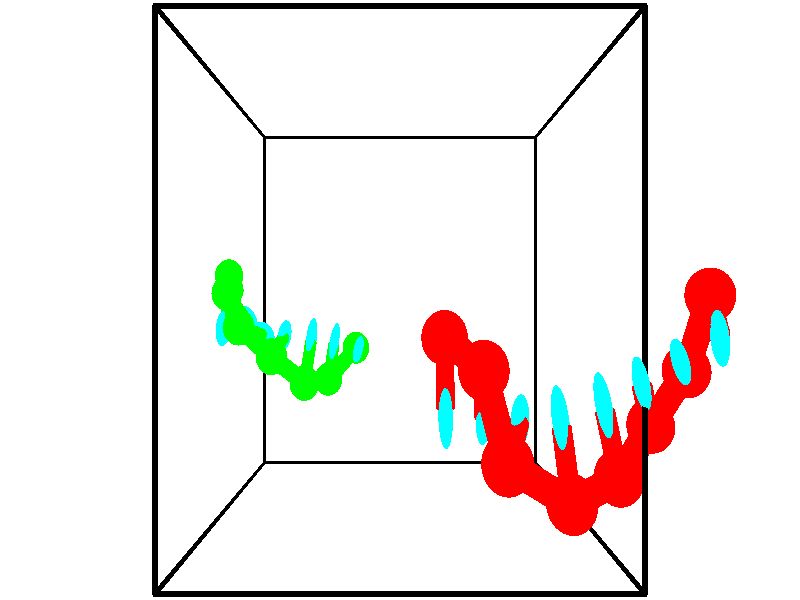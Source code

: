 // switches for output
#declare DRAW_BASES = 1; // possible values are 0, 1; only relevant for DNA ribbons
#declare DRAW_BASES_TYPE = 3; // possible values are 1, 2, 3; only relevant for DNA ribbons
#declare DRAW_FOG = 0; // set to 1 to enable fog

#include "colors.inc"

#include "transforms.inc"
background { rgb <1, 1, 1>}

#default {
   normal{
       ripples 0.25
       frequency 0.20
       turbulence 0.2
       lambda 5
   }
	finish {
		phong 0.1
		phong_size 40.
	}
}

// original window dimensions: 1024x640


// camera settings

camera {
	sky <-0, 1, 0>
	up <-0, 1, 0>
	right 1.6 * <1, 0, 0>
	location <2.5, 2.5, 11.1562>
	look_at <2.5, 2.5, 2.5>
	direction <0, 0, -8.6562>
	angle 67.0682
}


# declare cpy_camera_pos = <2.5, 2.5, 11.1562>;
# if (DRAW_FOG = 1)
fog {
	fog_type 2
	up vnormalize(cpy_camera_pos)
	color rgbt<1,1,1,0.3>
	distance 1e-5
	fog_alt 3e-3
	fog_offset 4
}
# end


// LIGHTS

# declare lum = 6;
global_settings {
	ambient_light rgb lum * <0.05, 0.05, 0.05>
	max_trace_level 15
}# declare cpy_direct_light_amount = 0.25;
light_source
{	1000 * <-1, -1, 1>,
	rgb lum * cpy_direct_light_amount
	parallel
}

light_source
{	1000 * <1, 1, -1>,
	rgb lum * cpy_direct_light_amount
	parallel
}

// strand 0

// nucleotide -1

// particle -1
sphere {
	<2.979877, 2.160652, 4.651732> 0.250000
	pigment { color rgbt <1,0,0,0> }
	no_shadow
}
cylinder {
	<2.987473, 1.760765, 4.646008>,  <2.992030, 1.520833, 4.642573>, 0.100000
	pigment { color rgbt <1,0,0,0> }
	no_shadow
}
cylinder {
	<2.987473, 1.760765, 4.646008>,  <2.979877, 2.160652, 4.651732>, 0.100000
	pigment { color rgbt <1,0,0,0> }
	no_shadow
}

// particle -1
sphere {
	<2.987473, 1.760765, 4.646008> 0.100000
	pigment { color rgbt <1,0,0,0> }
	no_shadow
}
sphere {
	0, 1
	scale<0.080000,0.200000,0.300000>
	matrix <0.998012, 0.018094, 0.060366,
		-0.060090, -0.015430, 0.998074,
		0.018990, -0.999717, -0.014312,
		2.993170, 1.460850, 4.641714>
	pigment { color rgbt <0,1,1,0> }
	no_shadow
}
cylinder {
	<3.318867, 1.925684, 5.249865>,  <2.979877, 2.160652, 4.651732>, 0.130000
	pigment { color rgbt <1,0,0,0> }
	no_shadow
}

// nucleotide -1

// particle -1
sphere {
	<3.318867, 1.925684, 5.249865> 0.250000
	pigment { color rgbt <1,0,0,0> }
	no_shadow
}
cylinder {
	<3.357788, 1.653385, 4.959454>,  <3.381141, 1.490006, 4.785207>, 0.100000
	pigment { color rgbt <1,0,0,0> }
	no_shadow
}
cylinder {
	<3.357788, 1.653385, 4.959454>,  <3.318867, 1.925684, 5.249865>, 0.100000
	pigment { color rgbt <1,0,0,0> }
	no_shadow
}

// particle -1
sphere {
	<3.357788, 1.653385, 4.959454> 0.100000
	pigment { color rgbt <1,0,0,0> }
	no_shadow
}
sphere {
	0, 1
	scale<0.080000,0.200000,0.300000>
	matrix <0.981456, -0.055422, 0.183501,
		-0.165155, -0.730419, 0.662731,
		0.097303, -0.680747, -0.726027,
		3.386979, 1.449161, 4.741645>
	pigment { color rgbt <0,1,1,0> }
	no_shadow
}
cylinder {
	<3.525577, 1.191036, 5.409026>,  <3.318867, 1.925684, 5.249865>, 0.130000
	pigment { color rgbt <1,0,0,0> }
	no_shadow
}

// nucleotide -1

// particle -1
sphere {
	<3.525577, 1.191036, 5.409026> 0.250000
	pigment { color rgbt <1,0,0,0> }
	no_shadow
}
cylinder {
	<3.662640, 1.335617, 5.062168>,  <3.744877, 1.422366, 4.854053>, 0.100000
	pigment { color rgbt <1,0,0,0> }
	no_shadow
}
cylinder {
	<3.662640, 1.335617, 5.062168>,  <3.525577, 1.191036, 5.409026>, 0.100000
	pigment { color rgbt <1,0,0,0> }
	no_shadow
}

// particle -1
sphere {
	<3.662640, 1.335617, 5.062168> 0.100000
	pigment { color rgbt <1,0,0,0> }
	no_shadow
}
sphere {
	0, 1
	scale<0.080000,0.200000,0.300000>
	matrix <0.915551, 0.078438, 0.394480,
		0.210603, -0.929085, -0.304052,
		0.342656, 0.361453, -0.867144,
		3.765436, 1.444053, 4.802025>
	pigment { color rgbt <0,1,1,0> }
	no_shadow
}
cylinder {
	<4.209048, 0.804459, 5.148355>,  <3.525577, 1.191036, 5.409026>, 0.130000
	pigment { color rgbt <1,0,0,0> }
	no_shadow
}

// nucleotide -1

// particle -1
sphere {
	<4.209048, 0.804459, 5.148355> 0.250000
	pigment { color rgbt <1,0,0,0> }
	no_shadow
}
cylinder {
	<4.178013, 1.184898, 5.028759>,  <4.159392, 1.413162, 4.957002>, 0.100000
	pigment { color rgbt <1,0,0,0> }
	no_shadow
}
cylinder {
	<4.178013, 1.184898, 5.028759>,  <4.209048, 0.804459, 5.148355>, 0.100000
	pigment { color rgbt <1,0,0,0> }
	no_shadow
}

// particle -1
sphere {
	<4.178013, 1.184898, 5.028759> 0.100000
	pigment { color rgbt <1,0,0,0> }
	no_shadow
}
sphere {
	0, 1
	scale<0.080000,0.200000,0.300000>
	matrix <0.900771, 0.195408, 0.387851,
		0.427309, -0.239228, -0.871882,
		-0.077588, 0.951097, -0.298989,
		4.154737, 1.470227, 4.939062>
	pigment { color rgbt <0,1,1,0> }
	no_shadow
}
cylinder {
	<4.803434, 0.937909, 4.802514>,  <4.209048, 0.804459, 5.148355>, 0.130000
	pigment { color rgbt <1,0,0,0> }
	no_shadow
}

// nucleotide -1

// particle -1
sphere {
	<4.803434, 0.937909, 4.802514> 0.250000
	pigment { color rgbt <1,0,0,0> }
	no_shadow
}
cylinder {
	<4.686642, 1.312393, 4.880749>,  <4.616566, 1.537084, 4.927690>, 0.100000
	pigment { color rgbt <1,0,0,0> }
	no_shadow
}
cylinder {
	<4.686642, 1.312393, 4.880749>,  <4.803434, 0.937909, 4.802514>, 0.100000
	pigment { color rgbt <1,0,0,0> }
	no_shadow
}

// particle -1
sphere {
	<4.686642, 1.312393, 4.880749> 0.100000
	pigment { color rgbt <1,0,0,0> }
	no_shadow
}
sphere {
	0, 1
	scale<0.080000,0.200000,0.300000>
	matrix <0.904440, 0.203776, 0.374785,
		0.311022, 0.286328, -0.906246,
		-0.291982, 0.936212, 0.195587,
		4.599047, 1.593257, 4.939425>
	pigment { color rgbt <0,1,1,0> }
	no_shadow
}
cylinder {
	<5.269852, 1.338882, 4.480269>,  <4.803434, 0.937909, 4.802514>, 0.130000
	pigment { color rgbt <1,0,0,0> }
	no_shadow
}

// nucleotide -1

// particle -1
sphere {
	<5.269852, 1.338882, 4.480269> 0.250000
	pigment { color rgbt <1,0,0,0> }
	no_shadow
}
cylinder {
	<5.107819, 1.590664, 4.745506>,  <5.010599, 1.741733, 4.904649>, 0.100000
	pigment { color rgbt <1,0,0,0> }
	no_shadow
}
cylinder {
	<5.107819, 1.590664, 4.745506>,  <5.269852, 1.338882, 4.480269>, 0.100000
	pigment { color rgbt <1,0,0,0> }
	no_shadow
}

// particle -1
sphere {
	<5.107819, 1.590664, 4.745506> 0.100000
	pigment { color rgbt <1,0,0,0> }
	no_shadow
}
sphere {
	0, 1
	scale<0.080000,0.200000,0.300000>
	matrix <0.912805, 0.237260, 0.332408,
		0.051911, 0.739928, -0.670680,
		-0.405084, 0.629456, 0.663094,
		4.986293, 1.779501, 4.944434>
	pigment { color rgbt <0,1,1,0> }
	no_shadow
}
cylinder {
	<5.683801, 1.840718, 4.442737>,  <5.269852, 1.338882, 4.480269>, 0.130000
	pigment { color rgbt <1,0,0,0> }
	no_shadow
}

// nucleotide -1

// particle -1
sphere {
	<5.683801, 1.840718, 4.442737> 0.250000
	pigment { color rgbt <1,0,0,0> }
	no_shadow
}
cylinder {
	<5.489567, 1.918224, 4.783714>,  <5.373026, 1.964728, 4.988301>, 0.100000
	pigment { color rgbt <1,0,0,0> }
	no_shadow
}
cylinder {
	<5.489567, 1.918224, 4.783714>,  <5.683801, 1.840718, 4.442737>, 0.100000
	pigment { color rgbt <1,0,0,0> }
	no_shadow
}

// particle -1
sphere {
	<5.489567, 1.918224, 4.783714> 0.100000
	pigment { color rgbt <1,0,0,0> }
	no_shadow
}
sphere {
	0, 1
	scale<0.080000,0.200000,0.300000>
	matrix <0.859009, 0.286693, 0.424159,
		-0.162201, 0.938223, -0.305661,
		-0.485586, 0.193767, 0.852444,
		5.343891, 1.976354, 5.039447>
	pigment { color rgbt <0,1,1,0> }
	no_shadow
}
cylinder {
	<5.858757, 2.542657, 4.614532>,  <5.683801, 1.840718, 4.442737>, 0.130000
	pigment { color rgbt <1,0,0,0> }
	no_shadow
}

// nucleotide -1

// particle -1
sphere {
	<5.858757, 2.542657, 4.614532> 0.250000
	pigment { color rgbt <1,0,0,0> }
	no_shadow
}
cylinder {
	<5.747009, 2.340309, 4.940979>,  <5.679960, 2.218901, 5.136847>, 0.100000
	pigment { color rgbt <1,0,0,0> }
	no_shadow
}
cylinder {
	<5.747009, 2.340309, 4.940979>,  <5.858757, 2.542657, 4.614532>, 0.100000
	pigment { color rgbt <1,0,0,0> }
	no_shadow
}

// particle -1
sphere {
	<5.747009, 2.340309, 4.940979> 0.100000
	pigment { color rgbt <1,0,0,0> }
	no_shadow
}
sphere {
	0, 1
	scale<0.080000,0.200000,0.300000>
	matrix <0.931898, 0.061935, 0.357394,
		-0.231341, 0.860384, 0.454115,
		-0.279370, -0.505869, 0.816118,
		5.663198, 2.188549, 5.185814>
	pigment { color rgbt <0,1,1,0> }
	no_shadow
}
// strand 1

// nucleotide -1

// particle -1
sphere {
	<1.666955, 1.749007, -0.242299> 0.250000
	pigment { color rgbt <0,1,0,0> }
	no_shadow
}
cylinder {
	<1.720938, 1.762383, 0.153816>,  <1.753327, 1.770408, 0.391485>, 0.100000
	pigment { color rgbt <0,1,0,0> }
	no_shadow
}
cylinder {
	<1.720938, 1.762383, 0.153816>,  <1.666955, 1.749007, -0.242299>, 0.100000
	pigment { color rgbt <0,1,0,0> }
	no_shadow
}

// particle -1
sphere {
	<1.720938, 1.762383, 0.153816> 0.100000
	pigment { color rgbt <0,1,0,0> }
	no_shadow
}
sphere {
	0, 1
	scale<0.080000,0.200000,0.300000>
	matrix <-0.955915, 0.267445, 0.121241,
		-0.260794, -0.962993, 0.068059,
		0.134956, 0.033440, 0.990287,
		1.761425, 1.772414, 0.450902>
	pigment { color rgbt <0,1,1,0> }
	no_shadow
}
cylinder {
	<1.195585, 1.297724, 0.149579>,  <1.666955, 1.749007, -0.242299>, 0.130000
	pigment { color rgbt <0,1,0,0> }
	no_shadow
}

// nucleotide -1

// particle -1
sphere {
	<1.195585, 1.297724, 0.149579> 0.250000
	pigment { color rgbt <0,1,0,0> }
	no_shadow
}
cylinder {
	<1.278622, 1.636177, 0.345932>,  <1.328443, 1.839249, 0.463744>, 0.100000
	pigment { color rgbt <0,1,0,0> }
	no_shadow
}
cylinder {
	<1.278622, 1.636177, 0.345932>,  <1.195585, 1.297724, 0.149579>, 0.100000
	pigment { color rgbt <0,1,0,0> }
	no_shadow
}

// particle -1
sphere {
	<1.278622, 1.636177, 0.345932> 0.100000
	pigment { color rgbt <0,1,0,0> }
	no_shadow
}
sphere {
	0, 1
	scale<0.080000,0.200000,0.300000>
	matrix <-0.975100, 0.219008, 0.034859,
		-0.078012, -0.485895, 0.870529,
		0.207591, 0.846133, 0.490882,
		1.340899, 1.890017, 0.493197>
	pigment { color rgbt <0,1,1,0> }
	no_shadow
}
cylinder {
	<0.879634, 1.327375, 0.916085>,  <1.195585, 1.297724, 0.149579>, 0.130000
	pigment { color rgbt <0,1,0,0> }
	no_shadow
}

// nucleotide -1

// particle -1
sphere {
	<0.879634, 1.327375, 0.916085> 0.250000
	pigment { color rgbt <0,1,0,0> }
	no_shadow
}
cylinder {
	<0.923546, 1.684479, 0.741302>,  <0.949893, 1.898741, 0.636433>, 0.100000
	pigment { color rgbt <0,1,0,0> }
	no_shadow
}
cylinder {
	<0.923546, 1.684479, 0.741302>,  <0.879634, 1.327375, 0.916085>, 0.100000
	pigment { color rgbt <0,1,0,0> }
	no_shadow
}

// particle -1
sphere {
	<0.923546, 1.684479, 0.741302> 0.100000
	pigment { color rgbt <0,1,0,0> }
	no_shadow
}
sphere {
	0, 1
	scale<0.080000,0.200000,0.300000>
	matrix <-0.992779, 0.077101, -0.091896,
		-0.048351, 0.443889, 0.894776,
		0.109780, 0.892758, -0.436956,
		0.956480, 1.952306, 0.610216>
	pigment { color rgbt <0,1,1,0> }
	no_shadow
}
cylinder {
	<0.406701, 1.730590, 1.323117>,  <0.879634, 1.327375, 0.916085>, 0.130000
	pigment { color rgbt <0,1,0,0> }
	no_shadow
}

// nucleotide -1

// particle -1
sphere {
	<0.406701, 1.730590, 1.323117> 0.250000
	pigment { color rgbt <0,1,0,0> }
	no_shadow
}
cylinder {
	<0.458540, 1.877144, 0.954559>,  <0.489643, 1.965076, 0.733425>, 0.100000
	pigment { color rgbt <0,1,0,0> }
	no_shadow
}
cylinder {
	<0.458540, 1.877144, 0.954559>,  <0.406701, 1.730590, 1.323117>, 0.100000
	pigment { color rgbt <0,1,0,0> }
	no_shadow
}

// particle -1
sphere {
	<0.458540, 1.877144, 0.954559> 0.100000
	pigment { color rgbt <0,1,0,0> }
	no_shadow
}
sphere {
	0, 1
	scale<0.080000,0.200000,0.300000>
	matrix <-0.990799, 0.011287, -0.134871,
		-0.039015, 0.930395, 0.364477,
		0.129597, 0.366385, -0.921394,
		0.497419, 1.987059, 0.678141>
	pigment { color rgbt <0,1,1,0> }
	no_shadow
}
cylinder {
	<-0.148452, 2.127590, 1.245625>,  <0.406701, 1.730590, 1.323117>, 0.130000
	pigment { color rgbt <0,1,0,0> }
	no_shadow
}

// nucleotide -1

// particle -1
sphere {
	<-0.148452, 2.127590, 1.245625> 0.250000
	pigment { color rgbt <0,1,0,0> }
	no_shadow
}
cylinder {
	<0.008244, 2.042694, 0.887520>,  <0.102261, 1.991756, 0.672657>, 0.100000
	pigment { color rgbt <0,1,0,0> }
	no_shadow
}
cylinder {
	<0.008244, 2.042694, 0.887520>,  <-0.148452, 2.127590, 1.245625>, 0.100000
	pigment { color rgbt <0,1,0,0> }
	no_shadow
}

// particle -1
sphere {
	<0.008244, 2.042694, 0.887520> 0.100000
	pigment { color rgbt <0,1,0,0> }
	no_shadow
}
sphere {
	0, 1
	scale<0.080000,0.200000,0.300000>
	matrix <-0.918988, -0.137569, -0.369508,
		-0.044735, 0.967486, -0.248937,
		0.391740, -0.212240, -0.895262,
		0.125766, 1.979022, 0.618941>
	pigment { color rgbt <0,1,1,0> }
	no_shadow
}
cylinder {
	<-0.458359, 2.594424, 0.845851>,  <-0.148452, 2.127590, 1.245625>, 0.130000
	pigment { color rgbt <0,1,0,0> }
	no_shadow
}

// nucleotide -1

// particle -1
sphere {
	<-0.458359, 2.594424, 0.845851> 0.250000
	pigment { color rgbt <0,1,0,0> }
	no_shadow
}
cylinder {
	<-0.327877, 2.352226, 0.555481>,  <-0.249588, 2.206908, 0.381259>, 0.100000
	pigment { color rgbt <0,1,0,0> }
	no_shadow
}
cylinder {
	<-0.327877, 2.352226, 0.555481>,  <-0.458359, 2.594424, 0.845851>, 0.100000
	pigment { color rgbt <0,1,0,0> }
	no_shadow
}

// particle -1
sphere {
	<-0.327877, 2.352226, 0.555481> 0.100000
	pigment { color rgbt <0,1,0,0> }
	no_shadow
}
sphere {
	0, 1
	scale<0.080000,0.200000,0.300000>
	matrix <-0.895812, 0.047205, -0.441918,
		0.301846, 0.794449, -0.527011,
		0.326204, -0.605494, -0.725926,
		-0.230016, 2.170578, 0.337703>
	pigment { color rgbt <0,1,1,0> }
	no_shadow
}
cylinder {
	<-0.640667, 2.871894, 0.062058>,  <-0.458359, 2.594424, 0.845851>, 0.130000
	pigment { color rgbt <0,1,0,0> }
	no_shadow
}

// nucleotide -1

// particle -1
sphere {
	<-0.640667, 2.871894, 0.062058> 0.250000
	pigment { color rgbt <0,1,0,0> }
	no_shadow
}
cylinder {
	<-0.582357, 2.477516, 0.029404>,  <-0.547372, 2.240890, 0.009811>, 0.100000
	pigment { color rgbt <0,1,0,0> }
	no_shadow
}
cylinder {
	<-0.582357, 2.477516, 0.029404>,  <-0.640667, 2.871894, 0.062058>, 0.100000
	pigment { color rgbt <0,1,0,0> }
	no_shadow
}

// particle -1
sphere {
	<-0.582357, 2.477516, 0.029404> 0.100000
	pigment { color rgbt <0,1,0,0> }
	no_shadow
}
sphere {
	0, 1
	scale<0.080000,0.200000,0.300000>
	matrix <-0.904629, -0.099436, -0.414436,
		0.400494, 0.134263, -0.906409,
		0.145774, -0.985944, -0.081635,
		-0.538625, 2.181733, 0.004913>
	pigment { color rgbt <0,1,1,0> }
	no_shadow
}
cylinder {
	<-0.818093, 2.663111, -0.648972>,  <-0.640667, 2.871894, 0.062058>, 0.130000
	pigment { color rgbt <0,1,0,0> }
	no_shadow
}

// nucleotide -1

// particle -1
sphere {
	<-0.818093, 2.663111, -0.648972> 0.250000
	pigment { color rgbt <0,1,0,0> }
	no_shadow
}
cylinder {
	<-0.838989, 2.314491, -0.453964>,  <-0.851527, 2.105320, -0.336960>, 0.100000
	pigment { color rgbt <0,1,0,0> }
	no_shadow
}
cylinder {
	<-0.838989, 2.314491, -0.453964>,  <-0.818093, 2.663111, -0.648972>, 0.100000
	pigment { color rgbt <0,1,0,0> }
	no_shadow
}

// particle -1
sphere {
	<-0.838989, 2.314491, -0.453964> 0.100000
	pigment { color rgbt <0,1,0,0> }
	no_shadow
}
sphere {
	0, 1
	scale<0.080000,0.200000,0.300000>
	matrix <-0.943610, -0.116732, -0.309795,
		0.326911, -0.476211, -0.816304,
		-0.052239, -0.871549, 0.487519,
		-0.854661, 2.053027, -0.307709>
	pigment { color rgbt <0,1,1,0> }
	no_shadow
}
// box output
cylinder {
	<0.000000, 0.000000, 0.000000>,  <5.000000, 0.000000, 0.000000>, 0.025000
	pigment { color rgbt <0,0,0,0> }
	no_shadow
}
cylinder {
	<0.000000, 0.000000, 0.000000>,  <0.000000, 5.000000, 0.000000>, 0.025000
	pigment { color rgbt <0,0,0,0> }
	no_shadow
}
cylinder {
	<0.000000, 0.000000, 0.000000>,  <0.000000, 0.000000, 5.000000>, 0.025000
	pigment { color rgbt <0,0,0,0> }
	no_shadow
}
cylinder {
	<5.000000, 5.000000, 5.000000>,  <0.000000, 5.000000, 5.000000>, 0.025000
	pigment { color rgbt <0,0,0,0> }
	no_shadow
}
cylinder {
	<5.000000, 5.000000, 5.000000>,  <5.000000, 0.000000, 5.000000>, 0.025000
	pigment { color rgbt <0,0,0,0> }
	no_shadow
}
cylinder {
	<5.000000, 5.000000, 5.000000>,  <5.000000, 5.000000, 0.000000>, 0.025000
	pigment { color rgbt <0,0,0,0> }
	no_shadow
}
cylinder {
	<0.000000, 0.000000, 5.000000>,  <0.000000, 5.000000, 5.000000>, 0.025000
	pigment { color rgbt <0,0,0,0> }
	no_shadow
}
cylinder {
	<0.000000, 0.000000, 5.000000>,  <5.000000, 0.000000, 5.000000>, 0.025000
	pigment { color rgbt <0,0,0,0> }
	no_shadow
}
cylinder {
	<5.000000, 5.000000, 0.000000>,  <0.000000, 5.000000, 0.000000>, 0.025000
	pigment { color rgbt <0,0,0,0> }
	no_shadow
}
cylinder {
	<5.000000, 5.000000, 0.000000>,  <5.000000, 0.000000, 0.000000>, 0.025000
	pigment { color rgbt <0,0,0,0> }
	no_shadow
}
cylinder {
	<5.000000, 0.000000, 5.000000>,  <5.000000, 0.000000, 0.000000>, 0.025000
	pigment { color rgbt <0,0,0,0> }
	no_shadow
}
cylinder {
	<0.000000, 5.000000, 0.000000>,  <0.000000, 5.000000, 5.000000>, 0.025000
	pigment { color rgbt <0,0,0,0> }
	no_shadow
}
// end of box output

